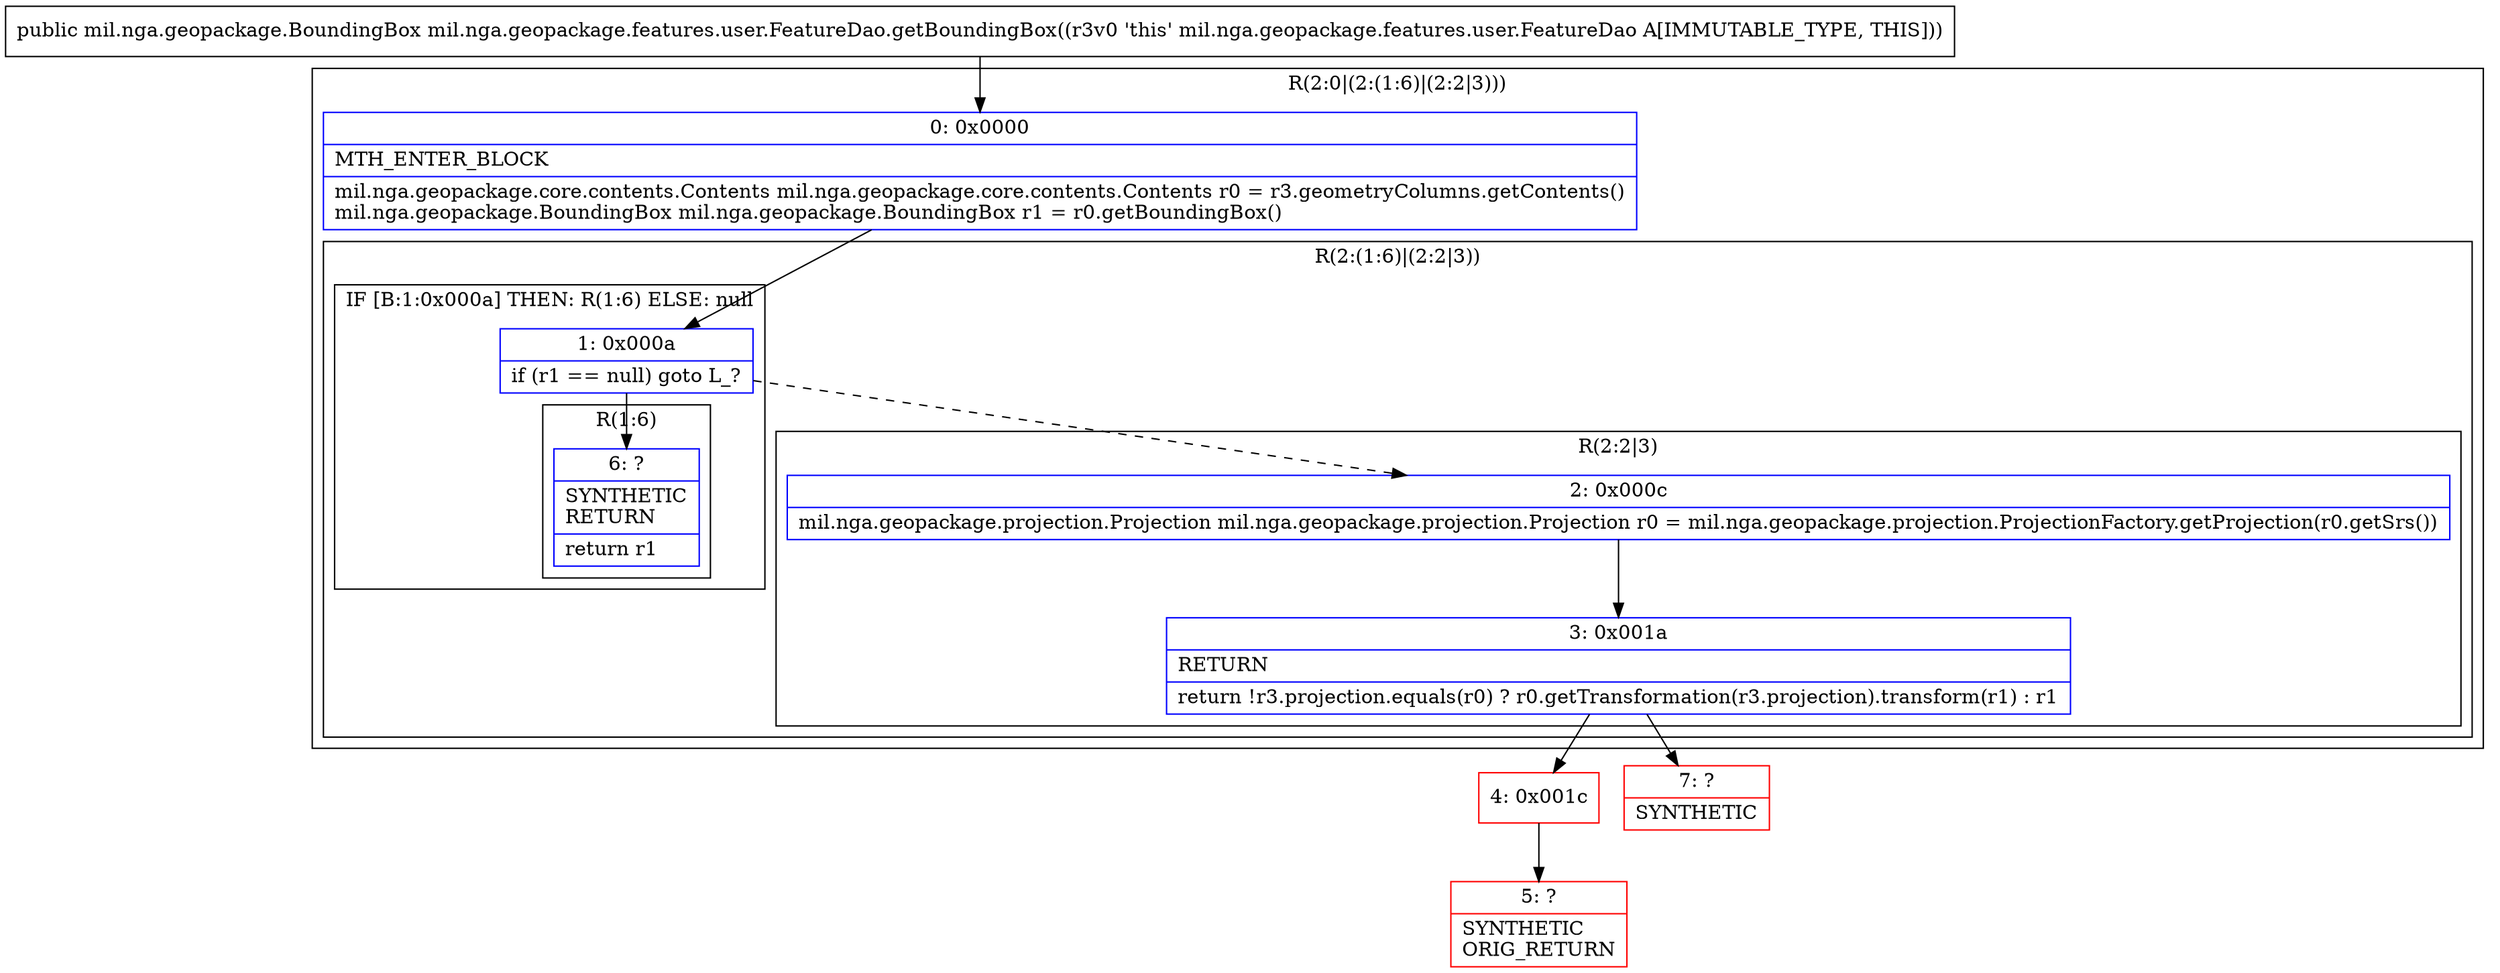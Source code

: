 digraph "CFG formil.nga.geopackage.features.user.FeatureDao.getBoundingBox()Lmil\/nga\/geopackage\/BoundingBox;" {
subgraph cluster_Region_1027956096 {
label = "R(2:0|(2:(1:6)|(2:2|3)))";
node [shape=record,color=blue];
Node_0 [shape=record,label="{0\:\ 0x0000|MTH_ENTER_BLOCK\l|mil.nga.geopackage.core.contents.Contents mil.nga.geopackage.core.contents.Contents r0 = r3.geometryColumns.getContents()\lmil.nga.geopackage.BoundingBox mil.nga.geopackage.BoundingBox r1 = r0.getBoundingBox()\l}"];
subgraph cluster_Region_2107947783 {
label = "R(2:(1:6)|(2:2|3))";
node [shape=record,color=blue];
subgraph cluster_IfRegion_1875384956 {
label = "IF [B:1:0x000a] THEN: R(1:6) ELSE: null";
node [shape=record,color=blue];
Node_1 [shape=record,label="{1\:\ 0x000a|if (r1 == null) goto L_?\l}"];
subgraph cluster_Region_1826031224 {
label = "R(1:6)";
node [shape=record,color=blue];
Node_6 [shape=record,label="{6\:\ ?|SYNTHETIC\lRETURN\l|return r1\l}"];
}
}
subgraph cluster_Region_80180641 {
label = "R(2:2|3)";
node [shape=record,color=blue];
Node_2 [shape=record,label="{2\:\ 0x000c|mil.nga.geopackage.projection.Projection mil.nga.geopackage.projection.Projection r0 = mil.nga.geopackage.projection.ProjectionFactory.getProjection(r0.getSrs())\l}"];
Node_3 [shape=record,label="{3\:\ 0x001a|RETURN\l|return !r3.projection.equals(r0) ? r0.getTransformation(r3.projection).transform(r1) : r1\l}"];
}
}
}
Node_4 [shape=record,color=red,label="{4\:\ 0x001c}"];
Node_5 [shape=record,color=red,label="{5\:\ ?|SYNTHETIC\lORIG_RETURN\l}"];
Node_7 [shape=record,color=red,label="{7\:\ ?|SYNTHETIC\l}"];
MethodNode[shape=record,label="{public mil.nga.geopackage.BoundingBox mil.nga.geopackage.features.user.FeatureDao.getBoundingBox((r3v0 'this' mil.nga.geopackage.features.user.FeatureDao A[IMMUTABLE_TYPE, THIS])) }"];
MethodNode -> Node_0;
Node_0 -> Node_1;
Node_1 -> Node_2[style=dashed];
Node_1 -> Node_6;
Node_2 -> Node_3;
Node_3 -> Node_4;
Node_3 -> Node_7;
Node_4 -> Node_5;
}

